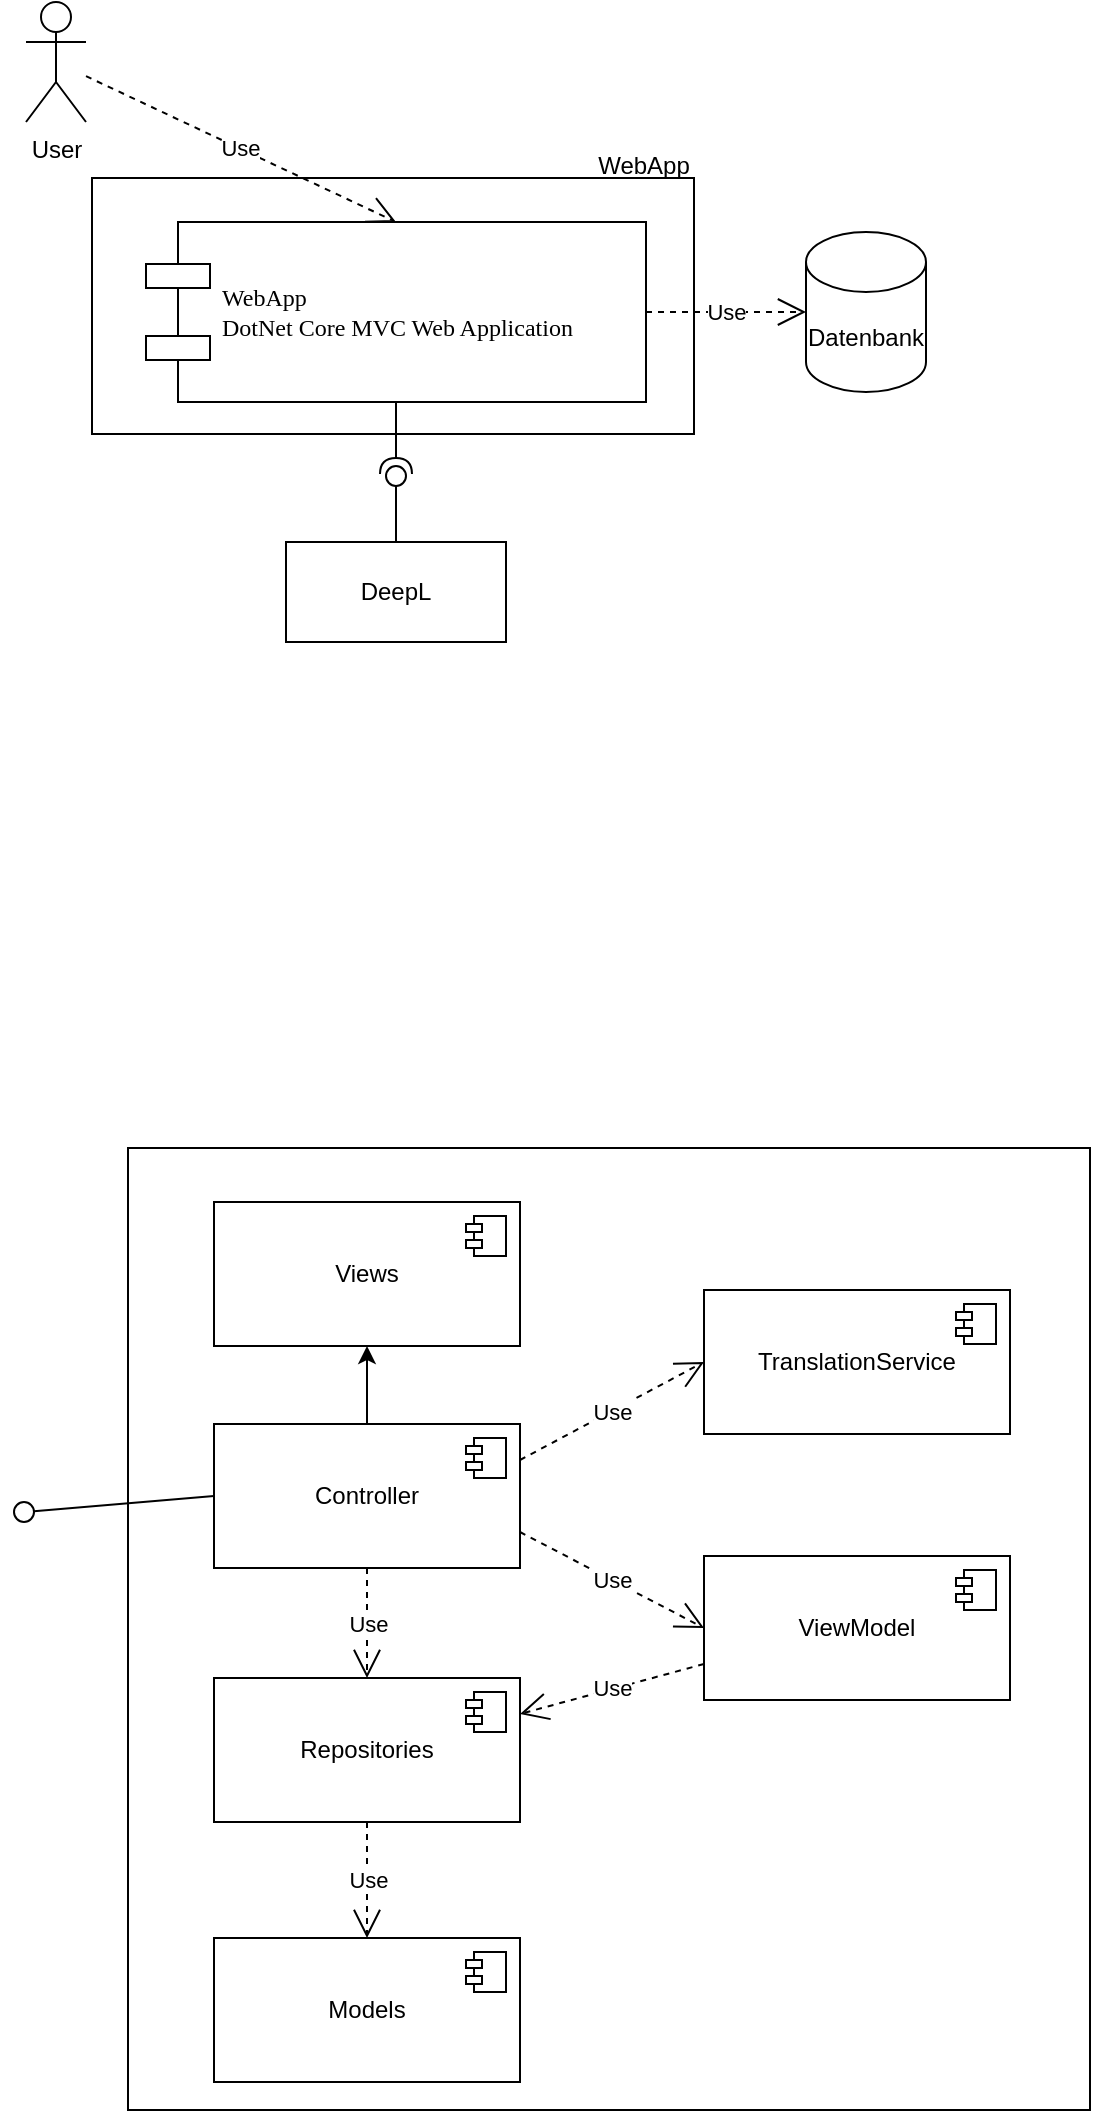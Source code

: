 <mxfile version="24.5.3" type="device">
  <diagram name="Page-1" id="5f0bae14-7c28-e335-631c-24af17079c00">
    <mxGraphModel dx="1434" dy="844" grid="0" gridSize="10" guides="1" tooltips="1" connect="1" arrows="1" fold="1" page="1" pageScale="1" pageWidth="1100" pageHeight="850" background="none" math="0" shadow="0">
      <root>
        <mxCell id="0" />
        <mxCell id="1" parent="0" />
        <mxCell id="fO7f3w7f80YlFP6MI1uu-11" value="" style="whiteSpace=wrap;html=1;aspect=fixed;fillColor=none;" vertex="1" parent="1">
          <mxGeometry x="341" y="873" width="481" height="481" as="geometry" />
        </mxCell>
        <mxCell id="39150e848f15840c-5" value="WebApp&lt;div&gt;DotNet Core MVC Web Application&lt;/div&gt;" style="shape=component;align=left;spacingLeft=36;rounded=0;shadow=0;comic=0;labelBackgroundColor=none;strokeWidth=1;fontFamily=Verdana;fontSize=12;html=1;" parent="1" vertex="1">
          <mxGeometry x="350" y="410" width="250" height="90" as="geometry" />
        </mxCell>
        <mxCell id="bXF10G7ghddyCY87sSYY-1" value="User" style="shape=umlActor;verticalLabelPosition=bottom;verticalAlign=top;html=1;outlineConnect=0;" parent="1" vertex="1">
          <mxGeometry x="290" y="300" width="30" height="60" as="geometry" />
        </mxCell>
        <mxCell id="bXF10G7ghddyCY87sSYY-4" value="Datenbank" style="shape=cylinder3;whiteSpace=wrap;html=1;boundedLbl=1;backgroundOutline=1;size=15;" parent="1" vertex="1">
          <mxGeometry x="680" y="415" width="60" height="80" as="geometry" />
        </mxCell>
        <mxCell id="bXF10G7ghddyCY87sSYY-6" value="DeepL" style="html=1;whiteSpace=wrap;" parent="1" vertex="1">
          <mxGeometry x="420" y="570" width="110" height="50" as="geometry" />
        </mxCell>
        <mxCell id="bXF10G7ghddyCY87sSYY-7" value="" style="rounded=0;orthogonalLoop=1;jettySize=auto;html=1;endArrow=halfCircle;endFill=0;endSize=6;strokeWidth=1;sketch=0;exitX=0.5;exitY=1;exitDx=0;exitDy=0;" parent="1" source="39150e848f15840c-5" edge="1">
          <mxGeometry relative="1" as="geometry">
            <mxPoint x="500" y="520" as="sourcePoint" />
            <mxPoint x="475" y="536" as="targetPoint" />
          </mxGeometry>
        </mxCell>
        <mxCell id="bXF10G7ghddyCY87sSYY-8" value="" style="rounded=0;orthogonalLoop=1;jettySize=auto;html=1;endArrow=oval;endFill=0;sketch=0;sourcePerimeterSpacing=0;targetPerimeterSpacing=0;endSize=10;exitX=0.5;exitY=0;exitDx=0;exitDy=0;" parent="1" source="bXF10G7ghddyCY87sSYY-6" target="bXF10G7ghddyCY87sSYY-9" edge="1">
          <mxGeometry relative="1" as="geometry">
            <mxPoint x="475" y="566" as="sourcePoint" />
          </mxGeometry>
        </mxCell>
        <mxCell id="bXF10G7ghddyCY87sSYY-9" value="" style="ellipse;whiteSpace=wrap;html=1;align=center;aspect=fixed;fillColor=none;strokeColor=none;resizable=0;perimeter=centerPerimeter;rotatable=0;allowArrows=0;points=[];outlineConnect=1;" parent="1" vertex="1">
          <mxGeometry x="470" y="532" width="10" height="10" as="geometry" />
        </mxCell>
        <mxCell id="bXF10G7ghddyCY87sSYY-12" value="Use" style="endArrow=open;endSize=12;dashed=1;html=1;rounded=0;entryX=0.5;entryY=0;entryDx=0;entryDy=0;" parent="1" source="bXF10G7ghddyCY87sSYY-1" target="39150e848f15840c-5" edge="1">
          <mxGeometry width="160" relative="1" as="geometry">
            <mxPoint x="470" y="530" as="sourcePoint" />
            <mxPoint x="630" y="530" as="targetPoint" />
          </mxGeometry>
        </mxCell>
        <mxCell id="bXF10G7ghddyCY87sSYY-13" value="Use" style="endArrow=open;endSize=12;dashed=1;html=1;rounded=0;exitX=1;exitY=0.5;exitDx=0;exitDy=0;entryX=0;entryY=0.5;entryDx=0;entryDy=0;entryPerimeter=0;" parent="1" source="39150e848f15840c-5" target="bXF10G7ghddyCY87sSYY-4" edge="1">
          <mxGeometry width="160" relative="1" as="geometry">
            <mxPoint x="450" y="540" as="sourcePoint" />
            <mxPoint x="610" y="540" as="targetPoint" />
          </mxGeometry>
        </mxCell>
        <mxCell id="bXF10G7ghddyCY87sSYY-14" value="" style="rounded=0;whiteSpace=wrap;html=1;fillColor=none;" parent="1" vertex="1">
          <mxGeometry x="323" y="388" width="301" height="128" as="geometry" />
        </mxCell>
        <mxCell id="bXF10G7ghddyCY87sSYY-15" value="WebApp" style="text;strokeColor=none;align=center;fillColor=none;html=1;verticalAlign=middle;whiteSpace=wrap;rounded=0;" parent="1" vertex="1">
          <mxGeometry x="568.999" y="367.004" width="60" height="30" as="geometry" />
        </mxCell>
        <mxCell id="bXF10G7ghddyCY87sSYY-16" value="Repositories" style="html=1;dropTarget=0;whiteSpace=wrap;" parent="1" vertex="1">
          <mxGeometry x="384" y="1138" width="153" height="72" as="geometry" />
        </mxCell>
        <mxCell id="bXF10G7ghddyCY87sSYY-17" value="" style="shape=module;jettyWidth=8;jettyHeight=4;" parent="bXF10G7ghddyCY87sSYY-16" vertex="1">
          <mxGeometry x="1" width="20" height="20" relative="1" as="geometry">
            <mxPoint x="-27" y="7" as="offset" />
          </mxGeometry>
        </mxCell>
        <mxCell id="fO7f3w7f80YlFP6MI1uu-1" value="Models" style="html=1;dropTarget=0;whiteSpace=wrap;" vertex="1" parent="1">
          <mxGeometry x="384" y="1268" width="153" height="72" as="geometry" />
        </mxCell>
        <mxCell id="fO7f3w7f80YlFP6MI1uu-2" value="" style="shape=module;jettyWidth=8;jettyHeight=4;" vertex="1" parent="fO7f3w7f80YlFP6MI1uu-1">
          <mxGeometry x="1" width="20" height="20" relative="1" as="geometry">
            <mxPoint x="-27" y="7" as="offset" />
          </mxGeometry>
        </mxCell>
        <mxCell id="fO7f3w7f80YlFP6MI1uu-3" value="ViewModel" style="html=1;dropTarget=0;whiteSpace=wrap;" vertex="1" parent="1">
          <mxGeometry x="629" y="1077" width="153" height="72" as="geometry" />
        </mxCell>
        <mxCell id="fO7f3w7f80YlFP6MI1uu-4" value="" style="shape=module;jettyWidth=8;jettyHeight=4;" vertex="1" parent="fO7f3w7f80YlFP6MI1uu-3">
          <mxGeometry x="1" width="20" height="20" relative="1" as="geometry">
            <mxPoint x="-27" y="7" as="offset" />
          </mxGeometry>
        </mxCell>
        <mxCell id="fO7f3w7f80YlFP6MI1uu-5" value="Views" style="html=1;dropTarget=0;whiteSpace=wrap;" vertex="1" parent="1">
          <mxGeometry x="384" y="900" width="153" height="72" as="geometry" />
        </mxCell>
        <mxCell id="fO7f3w7f80YlFP6MI1uu-6" value="" style="shape=module;jettyWidth=8;jettyHeight=4;" vertex="1" parent="fO7f3w7f80YlFP6MI1uu-5">
          <mxGeometry x="1" width="20" height="20" relative="1" as="geometry">
            <mxPoint x="-27" y="7" as="offset" />
          </mxGeometry>
        </mxCell>
        <mxCell id="fO7f3w7f80YlFP6MI1uu-7" value="TranslationService" style="html=1;dropTarget=0;whiteSpace=wrap;" vertex="1" parent="1">
          <mxGeometry x="629" y="944" width="153" height="72" as="geometry" />
        </mxCell>
        <mxCell id="fO7f3w7f80YlFP6MI1uu-8" value="" style="shape=module;jettyWidth=8;jettyHeight=4;" vertex="1" parent="fO7f3w7f80YlFP6MI1uu-7">
          <mxGeometry x="1" width="20" height="20" relative="1" as="geometry">
            <mxPoint x="-27" y="7" as="offset" />
          </mxGeometry>
        </mxCell>
        <mxCell id="fO7f3w7f80YlFP6MI1uu-16" style="edgeStyle=orthogonalEdgeStyle;rounded=0;orthogonalLoop=1;jettySize=auto;html=1;exitX=0.5;exitY=0;exitDx=0;exitDy=0;entryX=0.5;entryY=1;entryDx=0;entryDy=0;" edge="1" parent="1" source="fO7f3w7f80YlFP6MI1uu-9" target="fO7f3w7f80YlFP6MI1uu-5">
          <mxGeometry relative="1" as="geometry" />
        </mxCell>
        <mxCell id="fO7f3w7f80YlFP6MI1uu-9" value="Controller" style="html=1;dropTarget=0;whiteSpace=wrap;" vertex="1" parent="1">
          <mxGeometry x="384" y="1011" width="153" height="72" as="geometry" />
        </mxCell>
        <mxCell id="fO7f3w7f80YlFP6MI1uu-10" value="" style="shape=module;jettyWidth=8;jettyHeight=4;" vertex="1" parent="fO7f3w7f80YlFP6MI1uu-9">
          <mxGeometry x="1" width="20" height="20" relative="1" as="geometry">
            <mxPoint x="-27" y="7" as="offset" />
          </mxGeometry>
        </mxCell>
        <mxCell id="fO7f3w7f80YlFP6MI1uu-20" value="Use" style="endArrow=open;endSize=12;dashed=1;html=1;rounded=0;exitX=1;exitY=0.25;exitDx=0;exitDy=0;entryX=0;entryY=0.5;entryDx=0;entryDy=0;" edge="1" parent="1" source="fO7f3w7f80YlFP6MI1uu-9" target="fO7f3w7f80YlFP6MI1uu-7">
          <mxGeometry width="160" relative="1" as="geometry">
            <mxPoint x="452" y="1459" as="sourcePoint" />
            <mxPoint x="612" y="1459" as="targetPoint" />
          </mxGeometry>
        </mxCell>
        <mxCell id="fO7f3w7f80YlFP6MI1uu-22" value="" style="rounded=0;orthogonalLoop=1;jettySize=auto;html=1;endArrow=oval;endFill=0;sketch=0;sourcePerimeterSpacing=0;targetPerimeterSpacing=0;endSize=10;exitX=0;exitY=0.5;exitDx=0;exitDy=0;" edge="1" parent="1" source="fO7f3w7f80YlFP6MI1uu-9">
          <mxGeometry relative="1" as="geometry">
            <mxPoint x="529" y="1133" as="sourcePoint" />
            <mxPoint x="289" y="1055" as="targetPoint" />
          </mxGeometry>
        </mxCell>
        <mxCell id="fO7f3w7f80YlFP6MI1uu-24" value="Use" style="endArrow=open;endSize=12;dashed=1;html=1;rounded=0;exitX=1;exitY=0.75;exitDx=0;exitDy=0;entryX=0;entryY=0.5;entryDx=0;entryDy=0;" edge="1" parent="1" source="fO7f3w7f80YlFP6MI1uu-9" target="fO7f3w7f80YlFP6MI1uu-3">
          <mxGeometry width="160" relative="1" as="geometry">
            <mxPoint x="547" y="1065" as="sourcePoint" />
            <mxPoint x="639" y="998" as="targetPoint" />
          </mxGeometry>
        </mxCell>
        <mxCell id="fO7f3w7f80YlFP6MI1uu-25" value="Use" style="endArrow=open;endSize=12;dashed=1;html=1;rounded=0;entryX=1;entryY=0.25;entryDx=0;entryDy=0;exitX=0;exitY=0.75;exitDx=0;exitDy=0;" edge="1" parent="1" source="fO7f3w7f80YlFP6MI1uu-3" target="bXF10G7ghddyCY87sSYY-16">
          <mxGeometry width="160" relative="1" as="geometry">
            <mxPoint x="925" y="1209" as="sourcePoint" />
            <mxPoint x="629" y="1133" as="targetPoint" />
          </mxGeometry>
        </mxCell>
        <mxCell id="fO7f3w7f80YlFP6MI1uu-26" value="Use" style="endArrow=open;endSize=12;dashed=1;html=1;rounded=0;entryX=0.5;entryY=0;entryDx=0;entryDy=0;exitX=0.5;exitY=1;exitDx=0;exitDy=0;" edge="1" parent="1" source="fO7f3w7f80YlFP6MI1uu-9" target="bXF10G7ghddyCY87sSYY-16">
          <mxGeometry width="160" relative="1" as="geometry">
            <mxPoint x="469" y="1133" as="sourcePoint" />
            <mxPoint x="629" y="1133" as="targetPoint" />
          </mxGeometry>
        </mxCell>
        <mxCell id="fO7f3w7f80YlFP6MI1uu-27" value="Use" style="endArrow=open;endSize=12;dashed=1;html=1;rounded=0;entryX=0.5;entryY=0;entryDx=0;entryDy=0;exitX=0.5;exitY=1;exitDx=0;exitDy=0;" edge="1" parent="1" source="bXF10G7ghddyCY87sSYY-16" target="fO7f3w7f80YlFP6MI1uu-1">
          <mxGeometry width="160" relative="1" as="geometry">
            <mxPoint x="471" y="1101" as="sourcePoint" />
            <mxPoint x="471" y="1150" as="targetPoint" />
          </mxGeometry>
        </mxCell>
      </root>
    </mxGraphModel>
  </diagram>
</mxfile>
